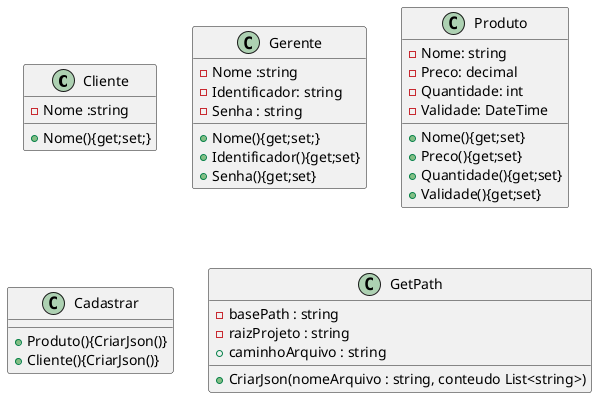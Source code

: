 @startuml Classes 
class Cliente{
    - Nome :string 
    + Nome(){get;set;}
}
class Gerente{
    - Nome :string
    - Identificador: string
    - Senha : string

    + Nome(){get;set;}
    + Identificador(){get;set}
    + Senha(){get;set}
}
class Produto{
    - Nome: string
    - Preco: decimal
    - Quantidade: int
    - Validade: DateTime

    + Nome(){get;set}
    + Preco(){get;set}
    + Quantidade(){get;set}
    + Validade(){get;set}
}
class Cadastrar{
    + Produto(){CriarJson()}
    + Cliente(){CriarJson()}

}

class GetPath{
    - basePath : string
    - raizProjeto : string
    + caminhoArquivo : string
   + CriarJson(nomeArquivo : string, conteudo List<string>)
}
@enduml